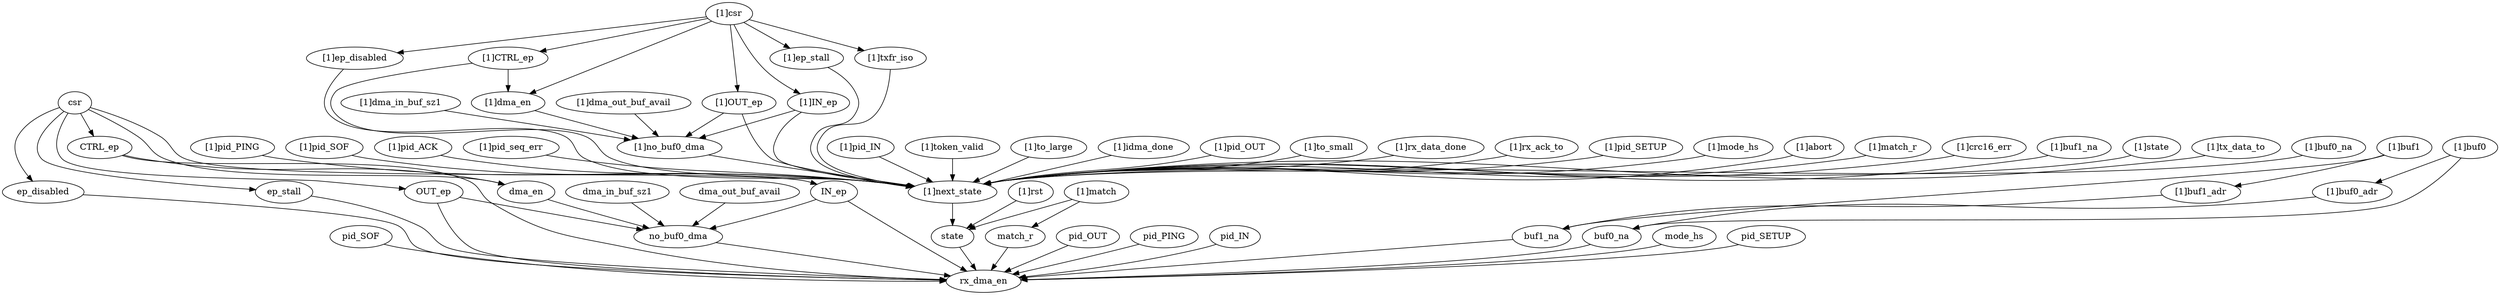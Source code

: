 strict digraph "" {
	pid_SOF	 [complexity=3,
		importance=0.0136207633336,
		rank=0.00454025444452];
	rx_dma_en	 [complexity=0,
		importance=0.00886309877755,
		rank=0.0];
	pid_SOF -> rx_dma_en;
	dma_en	 [complexity=15,
		importance=0.0242751816818,
		rank=0.00161834544545];
	no_buf0_dma	 [complexity=9,
		importance=0.0194247777671,
		rank=0.00215830864079];
	dma_en -> no_buf0_dma;
	"[1]rst"	 [complexity=2,
		importance=0.121160109233,
		rank=0.0605800546165];
	state	 [complexity=1,
		importance=0.0388008148923,
		rank=0.0388008148923];
	"[1]rst" -> state;
	"[1]dma_in_buf_sz1"	 [complexity=18,
		importance=0.35957026454,
		rank=0.0199761258078];
	"[1]no_buf0_dma"	 [complexity=12,
		importance=0.354812599984,
		rank=0.0295677166653];
	"[1]dma_in_buf_sz1" -> "[1]no_buf0_dma";
	pid_OUT	 [complexity=13,
		importance=0.0224838621111,
		rank=0.0017295278547];
	pid_OUT -> rx_dma_en;
	"[1]pid_IN"	 [complexity=15,
		importance=0.521134046048,
		rank=0.0347422697365];
	"[1]next_state"	 [complexity=3,
		importance=0.0860627302486,
		rank=0.0286875767495];
	"[1]pid_IN" -> "[1]next_state";
	"[1]dma_en"	 [complexity=18,
		importance=0.359663003899,
		rank=0.0199812779944];
	"[1]dma_en" -> "[1]no_buf0_dma";
	pid_PING	 [complexity=2,
		importance=0.0136207633336,
		rank=0.00681038166678];
	pid_PING -> rx_dma_en;
	"[1]ep_disabled"	 [complexity=6,
		importance=0.435093758059,
		rank=0.0725156263431];
	"[1]ep_disabled" -> "[1]next_state";
	pid_IN	 [complexity=12,
		importance=0.0224838621111,
		rank=0.00187365517593];
	pid_IN -> rx_dma_en;
	"[1]csr"	 [complexity=20,
		importance=0.364350371355,
		rank=0.0182175185678];
	"[1]csr" -> "[1]dma_en";
	"[1]csr" -> "[1]ep_disabled";
	"[1]CTRL_ep"	 [complexity=21,
		importance=0.364443110714,
		rank=0.0173544338435];
	"[1]csr" -> "[1]CTRL_ep";
	"[1]OUT_ep"	 [complexity=18,
		importance=0.359592706799,
		rank=0.0199773726];
	"[1]csr" -> "[1]OUT_ep";
	"[1]IN_ep"	 [complexity=18,
		importance=0.359592706799,
		rank=0.0199773726];
	"[1]csr" -> "[1]IN_ep";
	"[1]ep_stall"	 [complexity=4,
		importance=0.435093758059,
		rank=0.108773439515];
	"[1]csr" -> "[1]ep_stall";
	"[1]txfr_iso"	 [complexity=5,
		importance=0.34903102781,
		rank=0.069806205562];
	"[1]csr" -> "[1]txfr_iso";
	"[1]token_valid"	 [complexity=5,
		importance=0.0908203948046,
		rank=0.0181640789609];
	"[1]token_valid" -> "[1]next_state";
	"[1]to_large"	 [complexity=5,
		importance=0.351955808798,
		rank=0.0703911617596];
	"[1]to_large" -> "[1]next_state";
	"[1]buf1"	 [complexity=15,
		importance=0.0345102394119,
		rank=0.00230068262746];
	buf1_na	 [complexity=9,
		importance=0.0242019504647,
		rank=0.00268910560719];
	"[1]buf1" -> buf1_na;
	"[1]buf1_adr"	 [complexity=12,
		importance=0.0297525748559,
		rank=0.00247938123799];
	"[1]buf1" -> "[1]buf1_adr";
	"[1]buf0"	 [complexity=15,
		importance=0.0341401880045,
		rank=0.00227601253364];
	"[1]buf0_adr"	 [complexity=12,
		importance=0.0293825234485,
		rank=0.00244854362071];
	"[1]buf0" -> "[1]buf0_adr";
	buf0_na	 [complexity=9,
		importance=0.0238318990574,
		rank=0.00264798878415];
	"[1]buf0" -> buf0_na;
	"[1]CTRL_ep" -> "[1]dma_en";
	"[1]CTRL_ep" -> "[1]next_state";
	ep_disabled	 [complexity=3,
		importance=0.013643205593,
		rank=0.00454773519768];
	ep_disabled -> rx_dma_en;
	"[1]idma_done"	 [complexity=4,
		importance=0.176883125053,
		rank=0.0442207812633];
	"[1]idma_done" -> "[1]next_state";
	"[1]pid_OUT"	 [complexity=16,
		importance=0.435071315799,
		rank=0.0271919572374];
	"[1]pid_OUT" -> "[1]next_state";
	"[1]OUT_ep" -> "[1]next_state";
	"[1]OUT_ep" -> "[1]no_buf0_dma";
	dma_in_buf_sz1	 [complexity=15,
		importance=0.0241824423231,
		rank=0.00161216282154];
	dma_in_buf_sz1 -> no_buf0_dma;
	state -> rx_dma_en;
	"[1]to_small"	 [complexity=5,
		importance=0.351955808798,
		rank=0.0703911617596];
	"[1]to_small" -> "[1]next_state";
	"[1]match"	 [complexity=5,
		importance=0.0188542037907,
		rank=0.00377084075813];
	"[1]match" -> state;
	match_r	 [complexity=3,
		importance=0.0140965392347,
		rank=0.00469884641155];
	"[1]match" -> match_r;
	"[1]rx_data_done"	 [complexity=4,
		importance=0.176883125053,
		rank=0.0442207812633];
	"[1]rx_data_done" -> "[1]next_state";
	"[1]IN_ep" -> "[1]next_state";
	"[1]IN_ep" -> "[1]no_buf0_dma";
	csr	 [complexity=17,
		importance=0.0289625491386,
		rank=0.00170367936109];
	csr -> dma_en;
	csr -> ep_disabled;
	ep_stall	 [complexity=1,
		importance=0.013643205593,
		rank=0.013643205593];
	csr -> ep_stall;
	CTRL_ep	 [complexity=18,
		importance=0.0290552884973,
		rank=0.00161418269429];
	csr -> CTRL_ep;
	OUT_ep	 [complexity=15,
		importance=0.0242048845826,
		rank=0.00161365897217];
	csr -> OUT_ep;
	IN_ep	 [complexity=15,
		importance=0.0242048845826,
		rank=0.00161365897217];
	csr -> IN_ep;
	ep_stall -> rx_dma_en;
	"[1]buf0_adr" -> buf0_na;
	CTRL_ep -> dma_en;
	CTRL_ep -> rx_dma_en;
	"[1]rx_ack_to"	 [complexity=4,
		importance=0.182704233622,
		rank=0.0456760584055];
	"[1]rx_ack_to" -> "[1]next_state";
	"[1]pid_SETUP"	 [complexity=7,
		importance=0.0908203948046,
		rank=0.0129743421149];
	"[1]pid_SETUP" -> "[1]next_state";
	"[1]mode_hs"	 [complexity=5,
		importance=0.262945855302,
		rank=0.0525891710604];
	"[1]mode_hs" -> "[1]next_state";
	"[1]abort"	 [complexity=8,
		importance=0.870827218353,
		rank=0.108853402294];
	"[1]abort" -> "[1]next_state";
	"[1]next_state" -> state;
	dma_out_buf_avail	 [complexity=15,
		importance=0.0241824423231,
		rank=0.00161216282154];
	dma_out_buf_avail -> no_buf0_dma;
	mode_hs	 [complexity=2,
		importance=0.0136207633336,
		rank=0.00681038166678];
	mode_hs -> rx_dma_en;
	buf0_na -> rx_dma_en;
	"[1]match_r"	 [complexity=6,
		importance=0.4355470917,
		rank=0.07259118195];
	"[1]match_r" -> "[1]next_state";
	"[1]crc16_err"	 [complexity=6,
		importance=0.262945855302,
		rank=0.043824309217];
	"[1]crc16_err" -> "[1]next_state";
	OUT_ep -> no_buf0_dma;
	OUT_ep -> rx_dma_en;
	buf1_na -> rx_dma_en;
	"[1]buf1_na"	 [complexity=12,
		importance=0.694977594898,
		rank=0.0579147995749];
	"[1]buf1_na" -> "[1]next_state";
	"[1]state"	 [complexity=6,
		importance=2.35363143283,
		rank=0.392271905471];
	"[1]state" -> "[1]next_state";
	no_buf0_dma -> rx_dma_en;
	"[1]dma_out_buf_avail"	 [complexity=18,
		importance=0.35957026454,
		rank=0.0199761258078];
	"[1]dma_out_buf_avail" -> "[1]no_buf0_dma";
	"[1]tx_data_to"	 [complexity=6,
		importance=0.268191882915,
		rank=0.0446986471524];
	"[1]tx_data_to" -> "[1]next_state";
	"[1]buf0_na"	 [complexity=12,
		importance=0.694607543491,
		rank=0.0578839619576];
	"[1]buf0_na" -> "[1]next_state";
	"[1]buf1_adr" -> buf1_na;
	"[1]pid_PING"	 [complexity=5,
		importance=0.262945855302,
		rank=0.0525891710604];
	"[1]pid_PING" -> "[1]next_state";
	"[1]ep_stall" -> "[1]next_state";
	"[1]pid_SOF"	 [complexity=6,
		importance=0.435071315799,
		rank=0.0725118859665];
	"[1]pid_SOF" -> "[1]next_state";
	"[1]pid_ACK"	 [complexity=5,
		importance=0.0908203948046,
		rank=0.0181640789609];
	"[1]pid_ACK" -> "[1]next_state";
	"[1]pid_seq_err"	 [complexity=4,
		importance=0.268631385281,
		rank=0.0671578463202];
	"[1]pid_seq_err" -> "[1]next_state";
	pid_SETUP	 [complexity=4,
		importance=0.0136207633336,
		rank=0.00340519083339];
	pid_SETUP -> rx_dma_en;
	"[1]txfr_iso" -> "[1]next_state";
	IN_ep -> no_buf0_dma;
	IN_ep -> rx_dma_en;
	"[1]no_buf0_dma" -> "[1]next_state";
	match_r -> rx_dma_en;
}
